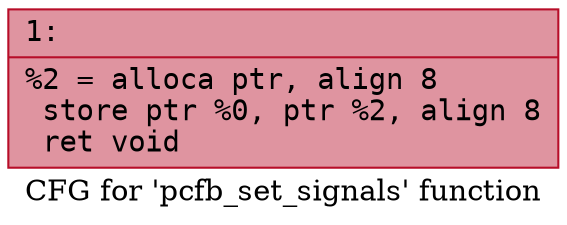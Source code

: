 digraph "CFG for 'pcfb_set_signals' function" {
	label="CFG for 'pcfb_set_signals' function";

	Node0x6000021ede50 [shape=record,color="#b70d28ff", style=filled, fillcolor="#b70d2870" fontname="Courier",label="{1:\l|  %2 = alloca ptr, align 8\l  store ptr %0, ptr %2, align 8\l  ret void\l}"];
}
